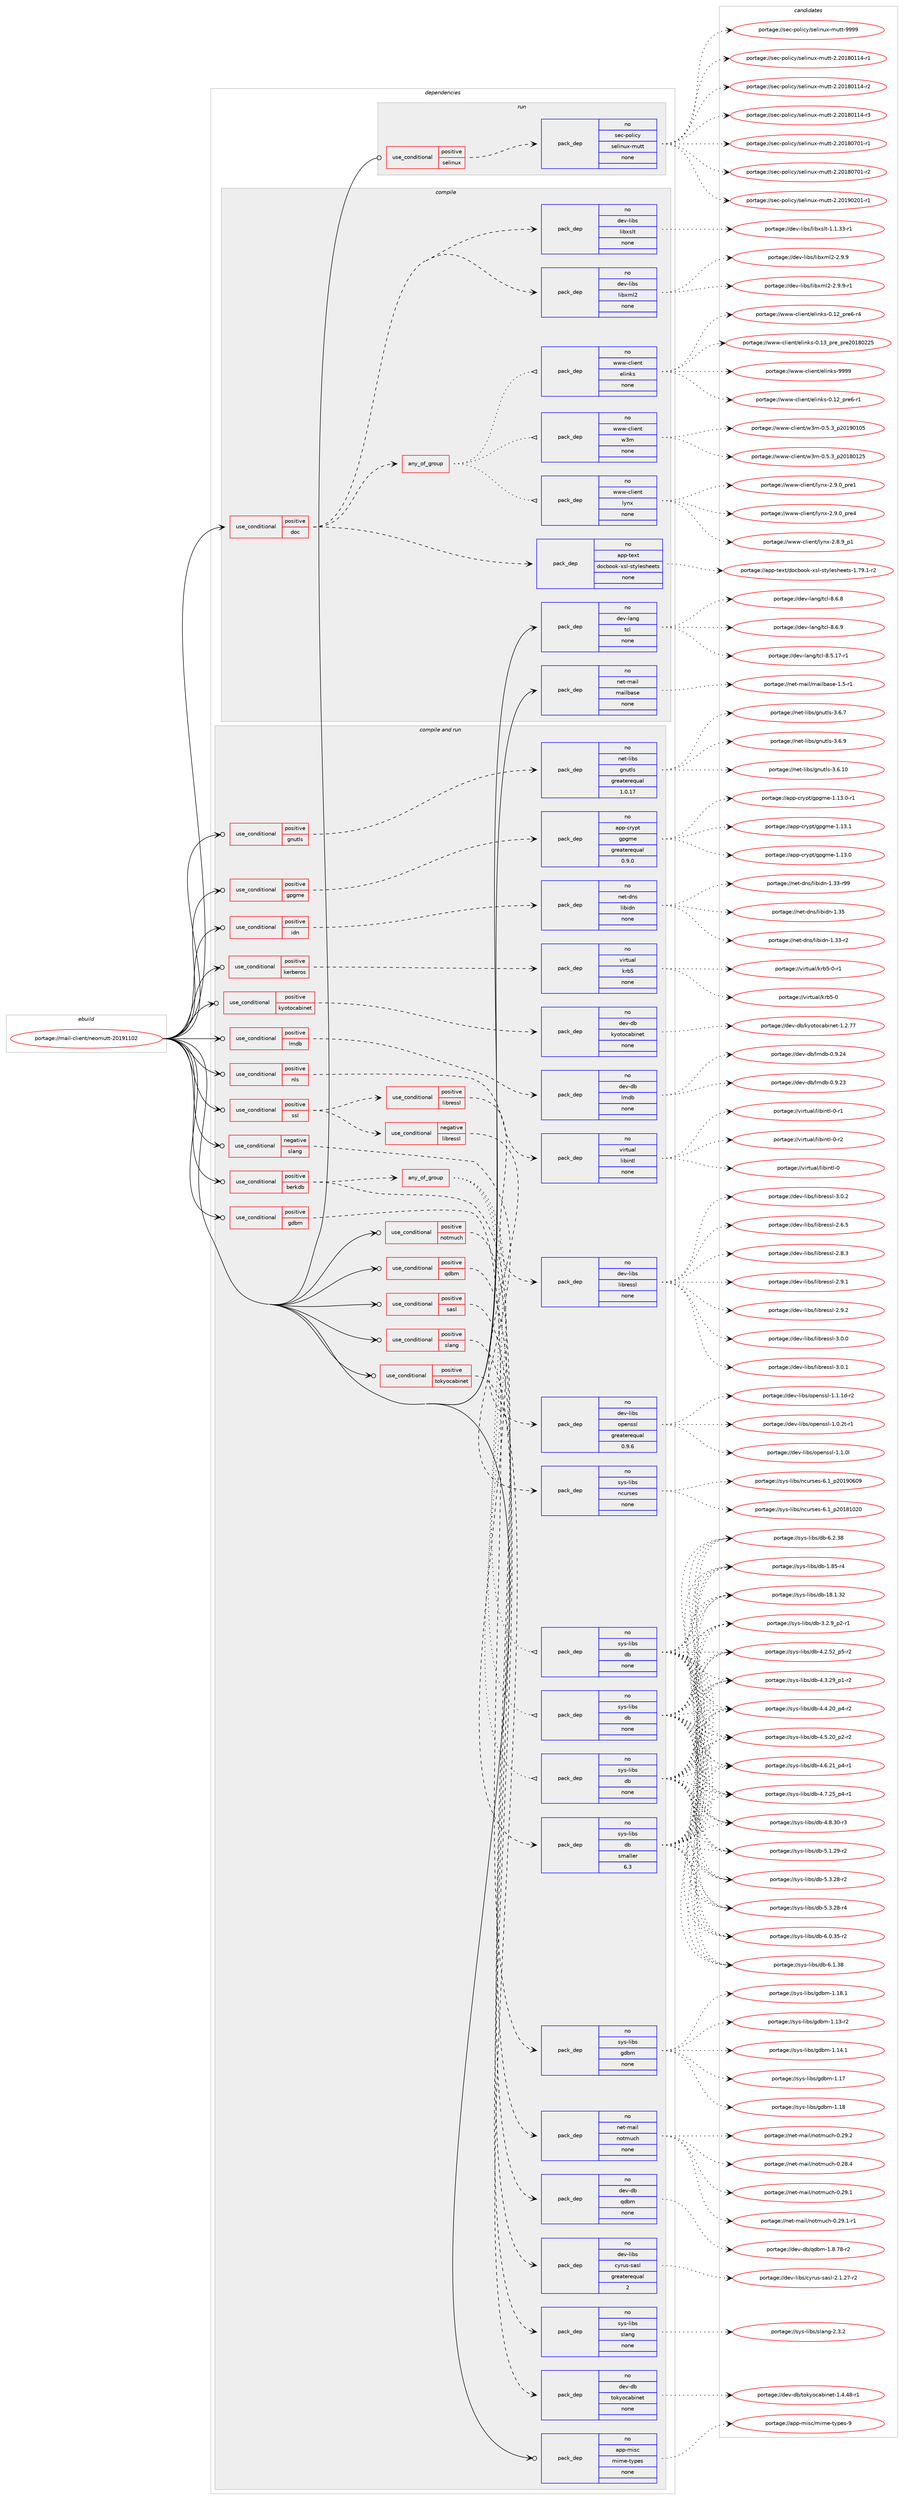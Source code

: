 digraph prolog {

# *************
# Graph options
# *************

newrank=true;
concentrate=true;
compound=true;
graph [rankdir=LR,fontname=Helvetica,fontsize=10,ranksep=1.5];#, ranksep=2.5, nodesep=0.2];
edge  [arrowhead=vee];
node  [fontname=Helvetica,fontsize=10];

# **********
# The ebuild
# **********

subgraph cluster_leftcol {
color=gray;
rank=same;
label=<<i>ebuild</i>>;
id [label="portage://mail-client/neomutt-20191102", color=red, width=4, href="../mail-client/neomutt-20191102.svg"];
}

# ****************
# The dependencies
# ****************

subgraph cluster_midcol {
color=gray;
label=<<i>dependencies</i>>;
subgraph cluster_compile {
fillcolor="#eeeeee";
style=filled;
label=<<i>compile</i>>;
subgraph cond76630 {
dependency304869 [label=<<TABLE BORDER="0" CELLBORDER="1" CELLSPACING="0" CELLPADDING="4"><TR><TD ROWSPAN="3" CELLPADDING="10">use_conditional</TD></TR><TR><TD>positive</TD></TR><TR><TD>doc</TD></TR></TABLE>>, shape=none, color=red];
subgraph pack223374 {
dependency304870 [label=<<TABLE BORDER="0" CELLBORDER="1" CELLSPACING="0" CELLPADDING="4" WIDTH="220"><TR><TD ROWSPAN="6" CELLPADDING="30">pack_dep</TD></TR><TR><TD WIDTH="110">no</TD></TR><TR><TD>dev-libs</TD></TR><TR><TD>libxml2</TD></TR><TR><TD>none</TD></TR><TR><TD></TD></TR></TABLE>>, shape=none, color=blue];
}
dependency304869:e -> dependency304870:w [weight=20,style="dashed",arrowhead="vee"];
subgraph pack223375 {
dependency304871 [label=<<TABLE BORDER="0" CELLBORDER="1" CELLSPACING="0" CELLPADDING="4" WIDTH="220"><TR><TD ROWSPAN="6" CELLPADDING="30">pack_dep</TD></TR><TR><TD WIDTH="110">no</TD></TR><TR><TD>dev-libs</TD></TR><TR><TD>libxslt</TD></TR><TR><TD>none</TD></TR><TR><TD></TD></TR></TABLE>>, shape=none, color=blue];
}
dependency304869:e -> dependency304871:w [weight=20,style="dashed",arrowhead="vee"];
subgraph pack223376 {
dependency304872 [label=<<TABLE BORDER="0" CELLBORDER="1" CELLSPACING="0" CELLPADDING="4" WIDTH="220"><TR><TD ROWSPAN="6" CELLPADDING="30">pack_dep</TD></TR><TR><TD WIDTH="110">no</TD></TR><TR><TD>app-text</TD></TR><TR><TD>docbook-xsl-stylesheets</TD></TR><TR><TD>none</TD></TR><TR><TD></TD></TR></TABLE>>, shape=none, color=blue];
}
dependency304869:e -> dependency304872:w [weight=20,style="dashed",arrowhead="vee"];
subgraph any4764 {
dependency304873 [label=<<TABLE BORDER="0" CELLBORDER="1" CELLSPACING="0" CELLPADDING="4"><TR><TD CELLPADDING="10">any_of_group</TD></TR></TABLE>>, shape=none, color=red];subgraph pack223377 {
dependency304874 [label=<<TABLE BORDER="0" CELLBORDER="1" CELLSPACING="0" CELLPADDING="4" WIDTH="220"><TR><TD ROWSPAN="6" CELLPADDING="30">pack_dep</TD></TR><TR><TD WIDTH="110">no</TD></TR><TR><TD>www-client</TD></TR><TR><TD>lynx</TD></TR><TR><TD>none</TD></TR><TR><TD></TD></TR></TABLE>>, shape=none, color=blue];
}
dependency304873:e -> dependency304874:w [weight=20,style="dotted",arrowhead="oinv"];
subgraph pack223378 {
dependency304875 [label=<<TABLE BORDER="0" CELLBORDER="1" CELLSPACING="0" CELLPADDING="4" WIDTH="220"><TR><TD ROWSPAN="6" CELLPADDING="30">pack_dep</TD></TR><TR><TD WIDTH="110">no</TD></TR><TR><TD>www-client</TD></TR><TR><TD>w3m</TD></TR><TR><TD>none</TD></TR><TR><TD></TD></TR></TABLE>>, shape=none, color=blue];
}
dependency304873:e -> dependency304875:w [weight=20,style="dotted",arrowhead="oinv"];
subgraph pack223379 {
dependency304876 [label=<<TABLE BORDER="0" CELLBORDER="1" CELLSPACING="0" CELLPADDING="4" WIDTH="220"><TR><TD ROWSPAN="6" CELLPADDING="30">pack_dep</TD></TR><TR><TD WIDTH="110">no</TD></TR><TR><TD>www-client</TD></TR><TR><TD>elinks</TD></TR><TR><TD>none</TD></TR><TR><TD></TD></TR></TABLE>>, shape=none, color=blue];
}
dependency304873:e -> dependency304876:w [weight=20,style="dotted",arrowhead="oinv"];
}
dependency304869:e -> dependency304873:w [weight=20,style="dashed",arrowhead="vee"];
}
id:e -> dependency304869:w [weight=20,style="solid",arrowhead="vee"];
subgraph pack223380 {
dependency304877 [label=<<TABLE BORDER="0" CELLBORDER="1" CELLSPACING="0" CELLPADDING="4" WIDTH="220"><TR><TD ROWSPAN="6" CELLPADDING="30">pack_dep</TD></TR><TR><TD WIDTH="110">no</TD></TR><TR><TD>dev-lang</TD></TR><TR><TD>tcl</TD></TR><TR><TD>none</TD></TR><TR><TD></TD></TR></TABLE>>, shape=none, color=blue];
}
id:e -> dependency304877:w [weight=20,style="solid",arrowhead="vee"];
subgraph pack223381 {
dependency304878 [label=<<TABLE BORDER="0" CELLBORDER="1" CELLSPACING="0" CELLPADDING="4" WIDTH="220"><TR><TD ROWSPAN="6" CELLPADDING="30">pack_dep</TD></TR><TR><TD WIDTH="110">no</TD></TR><TR><TD>net-mail</TD></TR><TR><TD>mailbase</TD></TR><TR><TD>none</TD></TR><TR><TD></TD></TR></TABLE>>, shape=none, color=blue];
}
id:e -> dependency304878:w [weight=20,style="solid",arrowhead="vee"];
}
subgraph cluster_compileandrun {
fillcolor="#eeeeee";
style=filled;
label=<<i>compile and run</i>>;
subgraph cond76631 {
dependency304879 [label=<<TABLE BORDER="0" CELLBORDER="1" CELLSPACING="0" CELLPADDING="4"><TR><TD ROWSPAN="3" CELLPADDING="10">use_conditional</TD></TR><TR><TD>negative</TD></TR><TR><TD>slang</TD></TR></TABLE>>, shape=none, color=red];
subgraph pack223382 {
dependency304880 [label=<<TABLE BORDER="0" CELLBORDER="1" CELLSPACING="0" CELLPADDING="4" WIDTH="220"><TR><TD ROWSPAN="6" CELLPADDING="30">pack_dep</TD></TR><TR><TD WIDTH="110">no</TD></TR><TR><TD>sys-libs</TD></TR><TR><TD>ncurses</TD></TR><TR><TD>none</TD></TR><TR><TD></TD></TR></TABLE>>, shape=none, color=blue];
}
dependency304879:e -> dependency304880:w [weight=20,style="dashed",arrowhead="vee"];
}
id:e -> dependency304879:w [weight=20,style="solid",arrowhead="odotvee"];
subgraph cond76632 {
dependency304881 [label=<<TABLE BORDER="0" CELLBORDER="1" CELLSPACING="0" CELLPADDING="4"><TR><TD ROWSPAN="3" CELLPADDING="10">use_conditional</TD></TR><TR><TD>positive</TD></TR><TR><TD>berkdb</TD></TR></TABLE>>, shape=none, color=red];
subgraph any4765 {
dependency304882 [label=<<TABLE BORDER="0" CELLBORDER="1" CELLSPACING="0" CELLPADDING="4"><TR><TD CELLPADDING="10">any_of_group</TD></TR></TABLE>>, shape=none, color=red];subgraph pack223383 {
dependency304883 [label=<<TABLE BORDER="0" CELLBORDER="1" CELLSPACING="0" CELLPADDING="4" WIDTH="220"><TR><TD ROWSPAN="6" CELLPADDING="30">pack_dep</TD></TR><TR><TD WIDTH="110">no</TD></TR><TR><TD>sys-libs</TD></TR><TR><TD>db</TD></TR><TR><TD>none</TD></TR><TR><TD></TD></TR></TABLE>>, shape=none, color=blue];
}
dependency304882:e -> dependency304883:w [weight=20,style="dotted",arrowhead="oinv"];
subgraph pack223384 {
dependency304884 [label=<<TABLE BORDER="0" CELLBORDER="1" CELLSPACING="0" CELLPADDING="4" WIDTH="220"><TR><TD ROWSPAN="6" CELLPADDING="30">pack_dep</TD></TR><TR><TD WIDTH="110">no</TD></TR><TR><TD>sys-libs</TD></TR><TR><TD>db</TD></TR><TR><TD>none</TD></TR><TR><TD></TD></TR></TABLE>>, shape=none, color=blue];
}
dependency304882:e -> dependency304884:w [weight=20,style="dotted",arrowhead="oinv"];
subgraph pack223385 {
dependency304885 [label=<<TABLE BORDER="0" CELLBORDER="1" CELLSPACING="0" CELLPADDING="4" WIDTH="220"><TR><TD ROWSPAN="6" CELLPADDING="30">pack_dep</TD></TR><TR><TD WIDTH="110">no</TD></TR><TR><TD>sys-libs</TD></TR><TR><TD>db</TD></TR><TR><TD>none</TD></TR><TR><TD></TD></TR></TABLE>>, shape=none, color=blue];
}
dependency304882:e -> dependency304885:w [weight=20,style="dotted",arrowhead="oinv"];
}
dependency304881:e -> dependency304882:w [weight=20,style="dashed",arrowhead="vee"];
subgraph pack223386 {
dependency304886 [label=<<TABLE BORDER="0" CELLBORDER="1" CELLSPACING="0" CELLPADDING="4" WIDTH="220"><TR><TD ROWSPAN="6" CELLPADDING="30">pack_dep</TD></TR><TR><TD WIDTH="110">no</TD></TR><TR><TD>sys-libs</TD></TR><TR><TD>db</TD></TR><TR><TD>smaller</TD></TR><TR><TD>6.3</TD></TR></TABLE>>, shape=none, color=blue];
}
dependency304881:e -> dependency304886:w [weight=20,style="dashed",arrowhead="vee"];
}
id:e -> dependency304881:w [weight=20,style="solid",arrowhead="odotvee"];
subgraph cond76633 {
dependency304887 [label=<<TABLE BORDER="0" CELLBORDER="1" CELLSPACING="0" CELLPADDING="4"><TR><TD ROWSPAN="3" CELLPADDING="10">use_conditional</TD></TR><TR><TD>positive</TD></TR><TR><TD>gdbm</TD></TR></TABLE>>, shape=none, color=red];
subgraph pack223387 {
dependency304888 [label=<<TABLE BORDER="0" CELLBORDER="1" CELLSPACING="0" CELLPADDING="4" WIDTH="220"><TR><TD ROWSPAN="6" CELLPADDING="30">pack_dep</TD></TR><TR><TD WIDTH="110">no</TD></TR><TR><TD>sys-libs</TD></TR><TR><TD>gdbm</TD></TR><TR><TD>none</TD></TR><TR><TD></TD></TR></TABLE>>, shape=none, color=blue];
}
dependency304887:e -> dependency304888:w [weight=20,style="dashed",arrowhead="vee"];
}
id:e -> dependency304887:w [weight=20,style="solid",arrowhead="odotvee"];
subgraph cond76634 {
dependency304889 [label=<<TABLE BORDER="0" CELLBORDER="1" CELLSPACING="0" CELLPADDING="4"><TR><TD ROWSPAN="3" CELLPADDING="10">use_conditional</TD></TR><TR><TD>positive</TD></TR><TR><TD>gnutls</TD></TR></TABLE>>, shape=none, color=red];
subgraph pack223388 {
dependency304890 [label=<<TABLE BORDER="0" CELLBORDER="1" CELLSPACING="0" CELLPADDING="4" WIDTH="220"><TR><TD ROWSPAN="6" CELLPADDING="30">pack_dep</TD></TR><TR><TD WIDTH="110">no</TD></TR><TR><TD>net-libs</TD></TR><TR><TD>gnutls</TD></TR><TR><TD>greaterequal</TD></TR><TR><TD>1.0.17</TD></TR></TABLE>>, shape=none, color=blue];
}
dependency304889:e -> dependency304890:w [weight=20,style="dashed",arrowhead="vee"];
}
id:e -> dependency304889:w [weight=20,style="solid",arrowhead="odotvee"];
subgraph cond76635 {
dependency304891 [label=<<TABLE BORDER="0" CELLBORDER="1" CELLSPACING="0" CELLPADDING="4"><TR><TD ROWSPAN="3" CELLPADDING="10">use_conditional</TD></TR><TR><TD>positive</TD></TR><TR><TD>gpgme</TD></TR></TABLE>>, shape=none, color=red];
subgraph pack223389 {
dependency304892 [label=<<TABLE BORDER="0" CELLBORDER="1" CELLSPACING="0" CELLPADDING="4" WIDTH="220"><TR><TD ROWSPAN="6" CELLPADDING="30">pack_dep</TD></TR><TR><TD WIDTH="110">no</TD></TR><TR><TD>app-crypt</TD></TR><TR><TD>gpgme</TD></TR><TR><TD>greaterequal</TD></TR><TR><TD>0.9.0</TD></TR></TABLE>>, shape=none, color=blue];
}
dependency304891:e -> dependency304892:w [weight=20,style="dashed",arrowhead="vee"];
}
id:e -> dependency304891:w [weight=20,style="solid",arrowhead="odotvee"];
subgraph cond76636 {
dependency304893 [label=<<TABLE BORDER="0" CELLBORDER="1" CELLSPACING="0" CELLPADDING="4"><TR><TD ROWSPAN="3" CELLPADDING="10">use_conditional</TD></TR><TR><TD>positive</TD></TR><TR><TD>idn</TD></TR></TABLE>>, shape=none, color=red];
subgraph pack223390 {
dependency304894 [label=<<TABLE BORDER="0" CELLBORDER="1" CELLSPACING="0" CELLPADDING="4" WIDTH="220"><TR><TD ROWSPAN="6" CELLPADDING="30">pack_dep</TD></TR><TR><TD WIDTH="110">no</TD></TR><TR><TD>net-dns</TD></TR><TR><TD>libidn</TD></TR><TR><TD>none</TD></TR><TR><TD></TD></TR></TABLE>>, shape=none, color=blue];
}
dependency304893:e -> dependency304894:w [weight=20,style="dashed",arrowhead="vee"];
}
id:e -> dependency304893:w [weight=20,style="solid",arrowhead="odotvee"];
subgraph cond76637 {
dependency304895 [label=<<TABLE BORDER="0" CELLBORDER="1" CELLSPACING="0" CELLPADDING="4"><TR><TD ROWSPAN="3" CELLPADDING="10">use_conditional</TD></TR><TR><TD>positive</TD></TR><TR><TD>kerberos</TD></TR></TABLE>>, shape=none, color=red];
subgraph pack223391 {
dependency304896 [label=<<TABLE BORDER="0" CELLBORDER="1" CELLSPACING="0" CELLPADDING="4" WIDTH="220"><TR><TD ROWSPAN="6" CELLPADDING="30">pack_dep</TD></TR><TR><TD WIDTH="110">no</TD></TR><TR><TD>virtual</TD></TR><TR><TD>krb5</TD></TR><TR><TD>none</TD></TR><TR><TD></TD></TR></TABLE>>, shape=none, color=blue];
}
dependency304895:e -> dependency304896:w [weight=20,style="dashed",arrowhead="vee"];
}
id:e -> dependency304895:w [weight=20,style="solid",arrowhead="odotvee"];
subgraph cond76638 {
dependency304897 [label=<<TABLE BORDER="0" CELLBORDER="1" CELLSPACING="0" CELLPADDING="4"><TR><TD ROWSPAN="3" CELLPADDING="10">use_conditional</TD></TR><TR><TD>positive</TD></TR><TR><TD>kyotocabinet</TD></TR></TABLE>>, shape=none, color=red];
subgraph pack223392 {
dependency304898 [label=<<TABLE BORDER="0" CELLBORDER="1" CELLSPACING="0" CELLPADDING="4" WIDTH="220"><TR><TD ROWSPAN="6" CELLPADDING="30">pack_dep</TD></TR><TR><TD WIDTH="110">no</TD></TR><TR><TD>dev-db</TD></TR><TR><TD>kyotocabinet</TD></TR><TR><TD>none</TD></TR><TR><TD></TD></TR></TABLE>>, shape=none, color=blue];
}
dependency304897:e -> dependency304898:w [weight=20,style="dashed",arrowhead="vee"];
}
id:e -> dependency304897:w [weight=20,style="solid",arrowhead="odotvee"];
subgraph cond76639 {
dependency304899 [label=<<TABLE BORDER="0" CELLBORDER="1" CELLSPACING="0" CELLPADDING="4"><TR><TD ROWSPAN="3" CELLPADDING="10">use_conditional</TD></TR><TR><TD>positive</TD></TR><TR><TD>lmdb</TD></TR></TABLE>>, shape=none, color=red];
subgraph pack223393 {
dependency304900 [label=<<TABLE BORDER="0" CELLBORDER="1" CELLSPACING="0" CELLPADDING="4" WIDTH="220"><TR><TD ROWSPAN="6" CELLPADDING="30">pack_dep</TD></TR><TR><TD WIDTH="110">no</TD></TR><TR><TD>dev-db</TD></TR><TR><TD>lmdb</TD></TR><TR><TD>none</TD></TR><TR><TD></TD></TR></TABLE>>, shape=none, color=blue];
}
dependency304899:e -> dependency304900:w [weight=20,style="dashed",arrowhead="vee"];
}
id:e -> dependency304899:w [weight=20,style="solid",arrowhead="odotvee"];
subgraph cond76640 {
dependency304901 [label=<<TABLE BORDER="0" CELLBORDER="1" CELLSPACING="0" CELLPADDING="4"><TR><TD ROWSPAN="3" CELLPADDING="10">use_conditional</TD></TR><TR><TD>positive</TD></TR><TR><TD>nls</TD></TR></TABLE>>, shape=none, color=red];
subgraph pack223394 {
dependency304902 [label=<<TABLE BORDER="0" CELLBORDER="1" CELLSPACING="0" CELLPADDING="4" WIDTH="220"><TR><TD ROWSPAN="6" CELLPADDING="30">pack_dep</TD></TR><TR><TD WIDTH="110">no</TD></TR><TR><TD>virtual</TD></TR><TR><TD>libintl</TD></TR><TR><TD>none</TD></TR><TR><TD></TD></TR></TABLE>>, shape=none, color=blue];
}
dependency304901:e -> dependency304902:w [weight=20,style="dashed",arrowhead="vee"];
}
id:e -> dependency304901:w [weight=20,style="solid",arrowhead="odotvee"];
subgraph cond76641 {
dependency304903 [label=<<TABLE BORDER="0" CELLBORDER="1" CELLSPACING="0" CELLPADDING="4"><TR><TD ROWSPAN="3" CELLPADDING="10">use_conditional</TD></TR><TR><TD>positive</TD></TR><TR><TD>notmuch</TD></TR></TABLE>>, shape=none, color=red];
subgraph pack223395 {
dependency304904 [label=<<TABLE BORDER="0" CELLBORDER="1" CELLSPACING="0" CELLPADDING="4" WIDTH="220"><TR><TD ROWSPAN="6" CELLPADDING="30">pack_dep</TD></TR><TR><TD WIDTH="110">no</TD></TR><TR><TD>net-mail</TD></TR><TR><TD>notmuch</TD></TR><TR><TD>none</TD></TR><TR><TD></TD></TR></TABLE>>, shape=none, color=blue];
}
dependency304903:e -> dependency304904:w [weight=20,style="dashed",arrowhead="vee"];
}
id:e -> dependency304903:w [weight=20,style="solid",arrowhead="odotvee"];
subgraph cond76642 {
dependency304905 [label=<<TABLE BORDER="0" CELLBORDER="1" CELLSPACING="0" CELLPADDING="4"><TR><TD ROWSPAN="3" CELLPADDING="10">use_conditional</TD></TR><TR><TD>positive</TD></TR><TR><TD>qdbm</TD></TR></TABLE>>, shape=none, color=red];
subgraph pack223396 {
dependency304906 [label=<<TABLE BORDER="0" CELLBORDER="1" CELLSPACING="0" CELLPADDING="4" WIDTH="220"><TR><TD ROWSPAN="6" CELLPADDING="30">pack_dep</TD></TR><TR><TD WIDTH="110">no</TD></TR><TR><TD>dev-db</TD></TR><TR><TD>qdbm</TD></TR><TR><TD>none</TD></TR><TR><TD></TD></TR></TABLE>>, shape=none, color=blue];
}
dependency304905:e -> dependency304906:w [weight=20,style="dashed",arrowhead="vee"];
}
id:e -> dependency304905:w [weight=20,style="solid",arrowhead="odotvee"];
subgraph cond76643 {
dependency304907 [label=<<TABLE BORDER="0" CELLBORDER="1" CELLSPACING="0" CELLPADDING="4"><TR><TD ROWSPAN="3" CELLPADDING="10">use_conditional</TD></TR><TR><TD>positive</TD></TR><TR><TD>sasl</TD></TR></TABLE>>, shape=none, color=red];
subgraph pack223397 {
dependency304908 [label=<<TABLE BORDER="0" CELLBORDER="1" CELLSPACING="0" CELLPADDING="4" WIDTH="220"><TR><TD ROWSPAN="6" CELLPADDING="30">pack_dep</TD></TR><TR><TD WIDTH="110">no</TD></TR><TR><TD>dev-libs</TD></TR><TR><TD>cyrus-sasl</TD></TR><TR><TD>greaterequal</TD></TR><TR><TD>2</TD></TR></TABLE>>, shape=none, color=blue];
}
dependency304907:e -> dependency304908:w [weight=20,style="dashed",arrowhead="vee"];
}
id:e -> dependency304907:w [weight=20,style="solid",arrowhead="odotvee"];
subgraph cond76644 {
dependency304909 [label=<<TABLE BORDER="0" CELLBORDER="1" CELLSPACING="0" CELLPADDING="4"><TR><TD ROWSPAN="3" CELLPADDING="10">use_conditional</TD></TR><TR><TD>positive</TD></TR><TR><TD>slang</TD></TR></TABLE>>, shape=none, color=red];
subgraph pack223398 {
dependency304910 [label=<<TABLE BORDER="0" CELLBORDER="1" CELLSPACING="0" CELLPADDING="4" WIDTH="220"><TR><TD ROWSPAN="6" CELLPADDING="30">pack_dep</TD></TR><TR><TD WIDTH="110">no</TD></TR><TR><TD>sys-libs</TD></TR><TR><TD>slang</TD></TR><TR><TD>none</TD></TR><TR><TD></TD></TR></TABLE>>, shape=none, color=blue];
}
dependency304909:e -> dependency304910:w [weight=20,style="dashed",arrowhead="vee"];
}
id:e -> dependency304909:w [weight=20,style="solid",arrowhead="odotvee"];
subgraph cond76645 {
dependency304911 [label=<<TABLE BORDER="0" CELLBORDER="1" CELLSPACING="0" CELLPADDING="4"><TR><TD ROWSPAN="3" CELLPADDING="10">use_conditional</TD></TR><TR><TD>positive</TD></TR><TR><TD>ssl</TD></TR></TABLE>>, shape=none, color=red];
subgraph cond76646 {
dependency304912 [label=<<TABLE BORDER="0" CELLBORDER="1" CELLSPACING="0" CELLPADDING="4"><TR><TD ROWSPAN="3" CELLPADDING="10">use_conditional</TD></TR><TR><TD>negative</TD></TR><TR><TD>libressl</TD></TR></TABLE>>, shape=none, color=red];
subgraph pack223399 {
dependency304913 [label=<<TABLE BORDER="0" CELLBORDER="1" CELLSPACING="0" CELLPADDING="4" WIDTH="220"><TR><TD ROWSPAN="6" CELLPADDING="30">pack_dep</TD></TR><TR><TD WIDTH="110">no</TD></TR><TR><TD>dev-libs</TD></TR><TR><TD>openssl</TD></TR><TR><TD>greaterequal</TD></TR><TR><TD>0.9.6</TD></TR></TABLE>>, shape=none, color=blue];
}
dependency304912:e -> dependency304913:w [weight=20,style="dashed",arrowhead="vee"];
}
dependency304911:e -> dependency304912:w [weight=20,style="dashed",arrowhead="vee"];
subgraph cond76647 {
dependency304914 [label=<<TABLE BORDER="0" CELLBORDER="1" CELLSPACING="0" CELLPADDING="4"><TR><TD ROWSPAN="3" CELLPADDING="10">use_conditional</TD></TR><TR><TD>positive</TD></TR><TR><TD>libressl</TD></TR></TABLE>>, shape=none, color=red];
subgraph pack223400 {
dependency304915 [label=<<TABLE BORDER="0" CELLBORDER="1" CELLSPACING="0" CELLPADDING="4" WIDTH="220"><TR><TD ROWSPAN="6" CELLPADDING="30">pack_dep</TD></TR><TR><TD WIDTH="110">no</TD></TR><TR><TD>dev-libs</TD></TR><TR><TD>libressl</TD></TR><TR><TD>none</TD></TR><TR><TD></TD></TR></TABLE>>, shape=none, color=blue];
}
dependency304914:e -> dependency304915:w [weight=20,style="dashed",arrowhead="vee"];
}
dependency304911:e -> dependency304914:w [weight=20,style="dashed",arrowhead="vee"];
}
id:e -> dependency304911:w [weight=20,style="solid",arrowhead="odotvee"];
subgraph cond76648 {
dependency304916 [label=<<TABLE BORDER="0" CELLBORDER="1" CELLSPACING="0" CELLPADDING="4"><TR><TD ROWSPAN="3" CELLPADDING="10">use_conditional</TD></TR><TR><TD>positive</TD></TR><TR><TD>tokyocabinet</TD></TR></TABLE>>, shape=none, color=red];
subgraph pack223401 {
dependency304917 [label=<<TABLE BORDER="0" CELLBORDER="1" CELLSPACING="0" CELLPADDING="4" WIDTH="220"><TR><TD ROWSPAN="6" CELLPADDING="30">pack_dep</TD></TR><TR><TD WIDTH="110">no</TD></TR><TR><TD>dev-db</TD></TR><TR><TD>tokyocabinet</TD></TR><TR><TD>none</TD></TR><TR><TD></TD></TR></TABLE>>, shape=none, color=blue];
}
dependency304916:e -> dependency304917:w [weight=20,style="dashed",arrowhead="vee"];
}
id:e -> dependency304916:w [weight=20,style="solid",arrowhead="odotvee"];
subgraph pack223402 {
dependency304918 [label=<<TABLE BORDER="0" CELLBORDER="1" CELLSPACING="0" CELLPADDING="4" WIDTH="220"><TR><TD ROWSPAN="6" CELLPADDING="30">pack_dep</TD></TR><TR><TD WIDTH="110">no</TD></TR><TR><TD>app-misc</TD></TR><TR><TD>mime-types</TD></TR><TR><TD>none</TD></TR><TR><TD></TD></TR></TABLE>>, shape=none, color=blue];
}
id:e -> dependency304918:w [weight=20,style="solid",arrowhead="odotvee"];
}
subgraph cluster_run {
fillcolor="#eeeeee";
style=filled;
label=<<i>run</i>>;
subgraph cond76649 {
dependency304919 [label=<<TABLE BORDER="0" CELLBORDER="1" CELLSPACING="0" CELLPADDING="4"><TR><TD ROWSPAN="3" CELLPADDING="10">use_conditional</TD></TR><TR><TD>positive</TD></TR><TR><TD>selinux</TD></TR></TABLE>>, shape=none, color=red];
subgraph pack223403 {
dependency304920 [label=<<TABLE BORDER="0" CELLBORDER="1" CELLSPACING="0" CELLPADDING="4" WIDTH="220"><TR><TD ROWSPAN="6" CELLPADDING="30">pack_dep</TD></TR><TR><TD WIDTH="110">no</TD></TR><TR><TD>sec-policy</TD></TR><TR><TD>selinux-mutt</TD></TR><TR><TD>none</TD></TR><TR><TD></TD></TR></TABLE>>, shape=none, color=blue];
}
dependency304919:e -> dependency304920:w [weight=20,style="dashed",arrowhead="vee"];
}
id:e -> dependency304919:w [weight=20,style="solid",arrowhead="odot"];
}
}

# **************
# The candidates
# **************

subgraph cluster_choices {
rank=same;
color=gray;
label=<<i>candidates</i>>;

subgraph choice223374 {
color=black;
nodesep=1;
choiceportage1001011184510810598115471081059812010910850455046574657 [label="portage://dev-libs/libxml2-2.9.9", color=red, width=4,href="../dev-libs/libxml2-2.9.9.svg"];
choiceportage10010111845108105981154710810598120109108504550465746574511449 [label="portage://dev-libs/libxml2-2.9.9-r1", color=red, width=4,href="../dev-libs/libxml2-2.9.9-r1.svg"];
dependency304870:e -> choiceportage1001011184510810598115471081059812010910850455046574657:w [style=dotted,weight="100"];
dependency304870:e -> choiceportage10010111845108105981154710810598120109108504550465746574511449:w [style=dotted,weight="100"];
}
subgraph choice223375 {
color=black;
nodesep=1;
choiceportage10010111845108105981154710810598120115108116454946494651514511449 [label="portage://dev-libs/libxslt-1.1.33-r1", color=red, width=4,href="../dev-libs/libxslt-1.1.33-r1.svg"];
dependency304871:e -> choiceportage10010111845108105981154710810598120115108116454946494651514511449:w [style=dotted,weight="100"];
}
subgraph choice223376 {
color=black;
nodesep=1;
choiceportage97112112451161011201164710011199981111111074512011510845115116121108101115104101101116115454946555746494511450 [label="portage://app-text/docbook-xsl-stylesheets-1.79.1-r2", color=red, width=4,href="../app-text/docbook-xsl-stylesheets-1.79.1-r2.svg"];
dependency304872:e -> choiceportage97112112451161011201164710011199981111111074512011510845115116121108101115104101101116115454946555746494511450:w [style=dotted,weight="100"];
}
subgraph choice223377 {
color=black;
nodesep=1;
choiceportage1191191194599108105101110116471081211101204550465646579511249 [label="portage://www-client/lynx-2.8.9_p1", color=red, width=4,href="../www-client/lynx-2.8.9_p1.svg"];
choiceportage1191191194599108105101110116471081211101204550465746489511211410149 [label="portage://www-client/lynx-2.9.0_pre1", color=red, width=4,href="../www-client/lynx-2.9.0_pre1.svg"];
choiceportage1191191194599108105101110116471081211101204550465746489511211410152 [label="portage://www-client/lynx-2.9.0_pre4", color=red, width=4,href="../www-client/lynx-2.9.0_pre4.svg"];
dependency304874:e -> choiceportage1191191194599108105101110116471081211101204550465646579511249:w [style=dotted,weight="100"];
dependency304874:e -> choiceportage1191191194599108105101110116471081211101204550465746489511211410149:w [style=dotted,weight="100"];
dependency304874:e -> choiceportage1191191194599108105101110116471081211101204550465746489511211410152:w [style=dotted,weight="100"];
}
subgraph choice223378 {
color=black;
nodesep=1;
choiceportage11911911945991081051011101164711951109454846534651951125048495648495053 [label="portage://www-client/w3m-0.5.3_p20180125", color=red, width=4,href="../www-client/w3m-0.5.3_p20180125.svg"];
choiceportage11911911945991081051011101164711951109454846534651951125048495748494853 [label="portage://www-client/w3m-0.5.3_p20190105", color=red, width=4,href="../www-client/w3m-0.5.3_p20190105.svg"];
dependency304875:e -> choiceportage11911911945991081051011101164711951109454846534651951125048495648495053:w [style=dotted,weight="100"];
dependency304875:e -> choiceportage11911911945991081051011101164711951109454846534651951125048495748494853:w [style=dotted,weight="100"];
}
subgraph choice223379 {
color=black;
nodesep=1;
choiceportage119119119459910810510111011647101108105110107115454846495095112114101544511449 [label="portage://www-client/elinks-0.12_pre6-r1", color=red, width=4,href="../www-client/elinks-0.12_pre6-r1.svg"];
choiceportage119119119459910810510111011647101108105110107115454846495095112114101544511452 [label="portage://www-client/elinks-0.12_pre6-r4", color=red, width=4,href="../www-client/elinks-0.12_pre6-r4.svg"];
choiceportage119119119459910810510111011647101108105110107115454846495195112114101951121141015048495648505053 [label="portage://www-client/elinks-0.13_pre_pre20180225", color=red, width=4,href="../www-client/elinks-0.13_pre_pre20180225.svg"];
choiceportage1191191194599108105101110116471011081051101071154557575757 [label="portage://www-client/elinks-9999", color=red, width=4,href="../www-client/elinks-9999.svg"];
dependency304876:e -> choiceportage119119119459910810510111011647101108105110107115454846495095112114101544511449:w [style=dotted,weight="100"];
dependency304876:e -> choiceportage119119119459910810510111011647101108105110107115454846495095112114101544511452:w [style=dotted,weight="100"];
dependency304876:e -> choiceportage119119119459910810510111011647101108105110107115454846495195112114101951121141015048495648505053:w [style=dotted,weight="100"];
dependency304876:e -> choiceportage1191191194599108105101110116471011081051101071154557575757:w [style=dotted,weight="100"];
}
subgraph choice223380 {
color=black;
nodesep=1;
choiceportage10010111845108971101034711699108455646534649554511449 [label="portage://dev-lang/tcl-8.5.17-r1", color=red, width=4,href="../dev-lang/tcl-8.5.17-r1.svg"];
choiceportage10010111845108971101034711699108455646544656 [label="portage://dev-lang/tcl-8.6.8", color=red, width=4,href="../dev-lang/tcl-8.6.8.svg"];
choiceportage10010111845108971101034711699108455646544657 [label="portage://dev-lang/tcl-8.6.9", color=red, width=4,href="../dev-lang/tcl-8.6.9.svg"];
dependency304877:e -> choiceportage10010111845108971101034711699108455646534649554511449:w [style=dotted,weight="100"];
dependency304877:e -> choiceportage10010111845108971101034711699108455646544656:w [style=dotted,weight="100"];
dependency304877:e -> choiceportage10010111845108971101034711699108455646544657:w [style=dotted,weight="100"];
}
subgraph choice223381 {
color=black;
nodesep=1;
choiceportage110101116451099710510847109971051089897115101454946534511449 [label="portage://net-mail/mailbase-1.5-r1", color=red, width=4,href="../net-mail/mailbase-1.5-r1.svg"];
dependency304878:e -> choiceportage110101116451099710510847109971051089897115101454946534511449:w [style=dotted,weight="100"];
}
subgraph choice223382 {
color=black;
nodesep=1;
choiceportage1151211154510810598115471109911711411510111545544649951125048495649485048 [label="portage://sys-libs/ncurses-6.1_p20181020", color=red, width=4,href="../sys-libs/ncurses-6.1_p20181020.svg"];
choiceportage1151211154510810598115471109911711411510111545544649951125048495748544857 [label="portage://sys-libs/ncurses-6.1_p20190609", color=red, width=4,href="../sys-libs/ncurses-6.1_p20190609.svg"];
dependency304880:e -> choiceportage1151211154510810598115471109911711411510111545544649951125048495649485048:w [style=dotted,weight="100"];
dependency304880:e -> choiceportage1151211154510810598115471109911711411510111545544649951125048495748544857:w [style=dotted,weight="100"];
}
subgraph choice223383 {
color=black;
nodesep=1;
choiceportage1151211154510810598115471009845494656534511452 [label="portage://sys-libs/db-1.85-r4", color=red, width=4,href="../sys-libs/db-1.85-r4.svg"];
choiceportage115121115451081059811547100984549564649465150 [label="portage://sys-libs/db-18.1.32", color=red, width=4,href="../sys-libs/db-18.1.32.svg"];
choiceportage1151211154510810598115471009845514650465795112504511449 [label="portage://sys-libs/db-3.2.9_p2-r1", color=red, width=4,href="../sys-libs/db-3.2.9_p2-r1.svg"];
choiceportage115121115451081059811547100984552465046535095112534511450 [label="portage://sys-libs/db-4.2.52_p5-r2", color=red, width=4,href="../sys-libs/db-4.2.52_p5-r2.svg"];
choiceportage115121115451081059811547100984552465146505795112494511450 [label="portage://sys-libs/db-4.3.29_p1-r2", color=red, width=4,href="../sys-libs/db-4.3.29_p1-r2.svg"];
choiceportage115121115451081059811547100984552465246504895112524511450 [label="portage://sys-libs/db-4.4.20_p4-r2", color=red, width=4,href="../sys-libs/db-4.4.20_p4-r2.svg"];
choiceportage115121115451081059811547100984552465346504895112504511450 [label="portage://sys-libs/db-4.5.20_p2-r2", color=red, width=4,href="../sys-libs/db-4.5.20_p2-r2.svg"];
choiceportage115121115451081059811547100984552465446504995112524511449 [label="portage://sys-libs/db-4.6.21_p4-r1", color=red, width=4,href="../sys-libs/db-4.6.21_p4-r1.svg"];
choiceportage115121115451081059811547100984552465546505395112524511449 [label="portage://sys-libs/db-4.7.25_p4-r1", color=red, width=4,href="../sys-libs/db-4.7.25_p4-r1.svg"];
choiceportage11512111545108105981154710098455246564651484511451 [label="portage://sys-libs/db-4.8.30-r3", color=red, width=4,href="../sys-libs/db-4.8.30-r3.svg"];
choiceportage11512111545108105981154710098455346494650574511450 [label="portage://sys-libs/db-5.1.29-r2", color=red, width=4,href="../sys-libs/db-5.1.29-r2.svg"];
choiceportage11512111545108105981154710098455346514650564511450 [label="portage://sys-libs/db-5.3.28-r2", color=red, width=4,href="../sys-libs/db-5.3.28-r2.svg"];
choiceportage11512111545108105981154710098455346514650564511452 [label="portage://sys-libs/db-5.3.28-r4", color=red, width=4,href="../sys-libs/db-5.3.28-r4.svg"];
choiceportage11512111545108105981154710098455446484651534511450 [label="portage://sys-libs/db-6.0.35-r2", color=red, width=4,href="../sys-libs/db-6.0.35-r2.svg"];
choiceportage1151211154510810598115471009845544649465156 [label="portage://sys-libs/db-6.1.38", color=red, width=4,href="../sys-libs/db-6.1.38.svg"];
choiceportage1151211154510810598115471009845544650465156 [label="portage://sys-libs/db-6.2.38", color=red, width=4,href="../sys-libs/db-6.2.38.svg"];
dependency304883:e -> choiceportage1151211154510810598115471009845494656534511452:w [style=dotted,weight="100"];
dependency304883:e -> choiceportage115121115451081059811547100984549564649465150:w [style=dotted,weight="100"];
dependency304883:e -> choiceportage1151211154510810598115471009845514650465795112504511449:w [style=dotted,weight="100"];
dependency304883:e -> choiceportage115121115451081059811547100984552465046535095112534511450:w [style=dotted,weight="100"];
dependency304883:e -> choiceportage115121115451081059811547100984552465146505795112494511450:w [style=dotted,weight="100"];
dependency304883:e -> choiceportage115121115451081059811547100984552465246504895112524511450:w [style=dotted,weight="100"];
dependency304883:e -> choiceportage115121115451081059811547100984552465346504895112504511450:w [style=dotted,weight="100"];
dependency304883:e -> choiceportage115121115451081059811547100984552465446504995112524511449:w [style=dotted,weight="100"];
dependency304883:e -> choiceportage115121115451081059811547100984552465546505395112524511449:w [style=dotted,weight="100"];
dependency304883:e -> choiceportage11512111545108105981154710098455246564651484511451:w [style=dotted,weight="100"];
dependency304883:e -> choiceportage11512111545108105981154710098455346494650574511450:w [style=dotted,weight="100"];
dependency304883:e -> choiceportage11512111545108105981154710098455346514650564511450:w [style=dotted,weight="100"];
dependency304883:e -> choiceportage11512111545108105981154710098455346514650564511452:w [style=dotted,weight="100"];
dependency304883:e -> choiceportage11512111545108105981154710098455446484651534511450:w [style=dotted,weight="100"];
dependency304883:e -> choiceportage1151211154510810598115471009845544649465156:w [style=dotted,weight="100"];
dependency304883:e -> choiceportage1151211154510810598115471009845544650465156:w [style=dotted,weight="100"];
}
subgraph choice223384 {
color=black;
nodesep=1;
choiceportage1151211154510810598115471009845494656534511452 [label="portage://sys-libs/db-1.85-r4", color=red, width=4,href="../sys-libs/db-1.85-r4.svg"];
choiceportage115121115451081059811547100984549564649465150 [label="portage://sys-libs/db-18.1.32", color=red, width=4,href="../sys-libs/db-18.1.32.svg"];
choiceportage1151211154510810598115471009845514650465795112504511449 [label="portage://sys-libs/db-3.2.9_p2-r1", color=red, width=4,href="../sys-libs/db-3.2.9_p2-r1.svg"];
choiceportage115121115451081059811547100984552465046535095112534511450 [label="portage://sys-libs/db-4.2.52_p5-r2", color=red, width=4,href="../sys-libs/db-4.2.52_p5-r2.svg"];
choiceportage115121115451081059811547100984552465146505795112494511450 [label="portage://sys-libs/db-4.3.29_p1-r2", color=red, width=4,href="../sys-libs/db-4.3.29_p1-r2.svg"];
choiceportage115121115451081059811547100984552465246504895112524511450 [label="portage://sys-libs/db-4.4.20_p4-r2", color=red, width=4,href="../sys-libs/db-4.4.20_p4-r2.svg"];
choiceportage115121115451081059811547100984552465346504895112504511450 [label="portage://sys-libs/db-4.5.20_p2-r2", color=red, width=4,href="../sys-libs/db-4.5.20_p2-r2.svg"];
choiceportage115121115451081059811547100984552465446504995112524511449 [label="portage://sys-libs/db-4.6.21_p4-r1", color=red, width=4,href="../sys-libs/db-4.6.21_p4-r1.svg"];
choiceportage115121115451081059811547100984552465546505395112524511449 [label="portage://sys-libs/db-4.7.25_p4-r1", color=red, width=4,href="../sys-libs/db-4.7.25_p4-r1.svg"];
choiceportage11512111545108105981154710098455246564651484511451 [label="portage://sys-libs/db-4.8.30-r3", color=red, width=4,href="../sys-libs/db-4.8.30-r3.svg"];
choiceportage11512111545108105981154710098455346494650574511450 [label="portage://sys-libs/db-5.1.29-r2", color=red, width=4,href="../sys-libs/db-5.1.29-r2.svg"];
choiceportage11512111545108105981154710098455346514650564511450 [label="portage://sys-libs/db-5.3.28-r2", color=red, width=4,href="../sys-libs/db-5.3.28-r2.svg"];
choiceportage11512111545108105981154710098455346514650564511452 [label="portage://sys-libs/db-5.3.28-r4", color=red, width=4,href="../sys-libs/db-5.3.28-r4.svg"];
choiceportage11512111545108105981154710098455446484651534511450 [label="portage://sys-libs/db-6.0.35-r2", color=red, width=4,href="../sys-libs/db-6.0.35-r2.svg"];
choiceportage1151211154510810598115471009845544649465156 [label="portage://sys-libs/db-6.1.38", color=red, width=4,href="../sys-libs/db-6.1.38.svg"];
choiceportage1151211154510810598115471009845544650465156 [label="portage://sys-libs/db-6.2.38", color=red, width=4,href="../sys-libs/db-6.2.38.svg"];
dependency304884:e -> choiceportage1151211154510810598115471009845494656534511452:w [style=dotted,weight="100"];
dependency304884:e -> choiceportage115121115451081059811547100984549564649465150:w [style=dotted,weight="100"];
dependency304884:e -> choiceportage1151211154510810598115471009845514650465795112504511449:w [style=dotted,weight="100"];
dependency304884:e -> choiceportage115121115451081059811547100984552465046535095112534511450:w [style=dotted,weight="100"];
dependency304884:e -> choiceportage115121115451081059811547100984552465146505795112494511450:w [style=dotted,weight="100"];
dependency304884:e -> choiceportage115121115451081059811547100984552465246504895112524511450:w [style=dotted,weight="100"];
dependency304884:e -> choiceportage115121115451081059811547100984552465346504895112504511450:w [style=dotted,weight="100"];
dependency304884:e -> choiceportage115121115451081059811547100984552465446504995112524511449:w [style=dotted,weight="100"];
dependency304884:e -> choiceportage115121115451081059811547100984552465546505395112524511449:w [style=dotted,weight="100"];
dependency304884:e -> choiceportage11512111545108105981154710098455246564651484511451:w [style=dotted,weight="100"];
dependency304884:e -> choiceportage11512111545108105981154710098455346494650574511450:w [style=dotted,weight="100"];
dependency304884:e -> choiceportage11512111545108105981154710098455346514650564511450:w [style=dotted,weight="100"];
dependency304884:e -> choiceportage11512111545108105981154710098455346514650564511452:w [style=dotted,weight="100"];
dependency304884:e -> choiceportage11512111545108105981154710098455446484651534511450:w [style=dotted,weight="100"];
dependency304884:e -> choiceportage1151211154510810598115471009845544649465156:w [style=dotted,weight="100"];
dependency304884:e -> choiceportage1151211154510810598115471009845544650465156:w [style=dotted,weight="100"];
}
subgraph choice223385 {
color=black;
nodesep=1;
choiceportage1151211154510810598115471009845494656534511452 [label="portage://sys-libs/db-1.85-r4", color=red, width=4,href="../sys-libs/db-1.85-r4.svg"];
choiceportage115121115451081059811547100984549564649465150 [label="portage://sys-libs/db-18.1.32", color=red, width=4,href="../sys-libs/db-18.1.32.svg"];
choiceportage1151211154510810598115471009845514650465795112504511449 [label="portage://sys-libs/db-3.2.9_p2-r1", color=red, width=4,href="../sys-libs/db-3.2.9_p2-r1.svg"];
choiceportage115121115451081059811547100984552465046535095112534511450 [label="portage://sys-libs/db-4.2.52_p5-r2", color=red, width=4,href="../sys-libs/db-4.2.52_p5-r2.svg"];
choiceportage115121115451081059811547100984552465146505795112494511450 [label="portage://sys-libs/db-4.3.29_p1-r2", color=red, width=4,href="../sys-libs/db-4.3.29_p1-r2.svg"];
choiceportage115121115451081059811547100984552465246504895112524511450 [label="portage://sys-libs/db-4.4.20_p4-r2", color=red, width=4,href="../sys-libs/db-4.4.20_p4-r2.svg"];
choiceportage115121115451081059811547100984552465346504895112504511450 [label="portage://sys-libs/db-4.5.20_p2-r2", color=red, width=4,href="../sys-libs/db-4.5.20_p2-r2.svg"];
choiceportage115121115451081059811547100984552465446504995112524511449 [label="portage://sys-libs/db-4.6.21_p4-r1", color=red, width=4,href="../sys-libs/db-4.6.21_p4-r1.svg"];
choiceportage115121115451081059811547100984552465546505395112524511449 [label="portage://sys-libs/db-4.7.25_p4-r1", color=red, width=4,href="../sys-libs/db-4.7.25_p4-r1.svg"];
choiceportage11512111545108105981154710098455246564651484511451 [label="portage://sys-libs/db-4.8.30-r3", color=red, width=4,href="../sys-libs/db-4.8.30-r3.svg"];
choiceportage11512111545108105981154710098455346494650574511450 [label="portage://sys-libs/db-5.1.29-r2", color=red, width=4,href="../sys-libs/db-5.1.29-r2.svg"];
choiceportage11512111545108105981154710098455346514650564511450 [label="portage://sys-libs/db-5.3.28-r2", color=red, width=4,href="../sys-libs/db-5.3.28-r2.svg"];
choiceportage11512111545108105981154710098455346514650564511452 [label="portage://sys-libs/db-5.3.28-r4", color=red, width=4,href="../sys-libs/db-5.3.28-r4.svg"];
choiceportage11512111545108105981154710098455446484651534511450 [label="portage://sys-libs/db-6.0.35-r2", color=red, width=4,href="../sys-libs/db-6.0.35-r2.svg"];
choiceportage1151211154510810598115471009845544649465156 [label="portage://sys-libs/db-6.1.38", color=red, width=4,href="../sys-libs/db-6.1.38.svg"];
choiceportage1151211154510810598115471009845544650465156 [label="portage://sys-libs/db-6.2.38", color=red, width=4,href="../sys-libs/db-6.2.38.svg"];
dependency304885:e -> choiceportage1151211154510810598115471009845494656534511452:w [style=dotted,weight="100"];
dependency304885:e -> choiceportage115121115451081059811547100984549564649465150:w [style=dotted,weight="100"];
dependency304885:e -> choiceportage1151211154510810598115471009845514650465795112504511449:w [style=dotted,weight="100"];
dependency304885:e -> choiceportage115121115451081059811547100984552465046535095112534511450:w [style=dotted,weight="100"];
dependency304885:e -> choiceportage115121115451081059811547100984552465146505795112494511450:w [style=dotted,weight="100"];
dependency304885:e -> choiceportage115121115451081059811547100984552465246504895112524511450:w [style=dotted,weight="100"];
dependency304885:e -> choiceportage115121115451081059811547100984552465346504895112504511450:w [style=dotted,weight="100"];
dependency304885:e -> choiceportage115121115451081059811547100984552465446504995112524511449:w [style=dotted,weight="100"];
dependency304885:e -> choiceportage115121115451081059811547100984552465546505395112524511449:w [style=dotted,weight="100"];
dependency304885:e -> choiceportage11512111545108105981154710098455246564651484511451:w [style=dotted,weight="100"];
dependency304885:e -> choiceportage11512111545108105981154710098455346494650574511450:w [style=dotted,weight="100"];
dependency304885:e -> choiceportage11512111545108105981154710098455346514650564511450:w [style=dotted,weight="100"];
dependency304885:e -> choiceportage11512111545108105981154710098455346514650564511452:w [style=dotted,weight="100"];
dependency304885:e -> choiceportage11512111545108105981154710098455446484651534511450:w [style=dotted,weight="100"];
dependency304885:e -> choiceportage1151211154510810598115471009845544649465156:w [style=dotted,weight="100"];
dependency304885:e -> choiceportage1151211154510810598115471009845544650465156:w [style=dotted,weight="100"];
}
subgraph choice223386 {
color=black;
nodesep=1;
choiceportage1151211154510810598115471009845494656534511452 [label="portage://sys-libs/db-1.85-r4", color=red, width=4,href="../sys-libs/db-1.85-r4.svg"];
choiceportage115121115451081059811547100984549564649465150 [label="portage://sys-libs/db-18.1.32", color=red, width=4,href="../sys-libs/db-18.1.32.svg"];
choiceportage1151211154510810598115471009845514650465795112504511449 [label="portage://sys-libs/db-3.2.9_p2-r1", color=red, width=4,href="../sys-libs/db-3.2.9_p2-r1.svg"];
choiceportage115121115451081059811547100984552465046535095112534511450 [label="portage://sys-libs/db-4.2.52_p5-r2", color=red, width=4,href="../sys-libs/db-4.2.52_p5-r2.svg"];
choiceportage115121115451081059811547100984552465146505795112494511450 [label="portage://sys-libs/db-4.3.29_p1-r2", color=red, width=4,href="../sys-libs/db-4.3.29_p1-r2.svg"];
choiceportage115121115451081059811547100984552465246504895112524511450 [label="portage://sys-libs/db-4.4.20_p4-r2", color=red, width=4,href="../sys-libs/db-4.4.20_p4-r2.svg"];
choiceportage115121115451081059811547100984552465346504895112504511450 [label="portage://sys-libs/db-4.5.20_p2-r2", color=red, width=4,href="../sys-libs/db-4.5.20_p2-r2.svg"];
choiceportage115121115451081059811547100984552465446504995112524511449 [label="portage://sys-libs/db-4.6.21_p4-r1", color=red, width=4,href="../sys-libs/db-4.6.21_p4-r1.svg"];
choiceportage115121115451081059811547100984552465546505395112524511449 [label="portage://sys-libs/db-4.7.25_p4-r1", color=red, width=4,href="../sys-libs/db-4.7.25_p4-r1.svg"];
choiceportage11512111545108105981154710098455246564651484511451 [label="portage://sys-libs/db-4.8.30-r3", color=red, width=4,href="../sys-libs/db-4.8.30-r3.svg"];
choiceportage11512111545108105981154710098455346494650574511450 [label="portage://sys-libs/db-5.1.29-r2", color=red, width=4,href="../sys-libs/db-5.1.29-r2.svg"];
choiceportage11512111545108105981154710098455346514650564511450 [label="portage://sys-libs/db-5.3.28-r2", color=red, width=4,href="../sys-libs/db-5.3.28-r2.svg"];
choiceportage11512111545108105981154710098455346514650564511452 [label="portage://sys-libs/db-5.3.28-r4", color=red, width=4,href="../sys-libs/db-5.3.28-r4.svg"];
choiceportage11512111545108105981154710098455446484651534511450 [label="portage://sys-libs/db-6.0.35-r2", color=red, width=4,href="../sys-libs/db-6.0.35-r2.svg"];
choiceportage1151211154510810598115471009845544649465156 [label="portage://sys-libs/db-6.1.38", color=red, width=4,href="../sys-libs/db-6.1.38.svg"];
choiceportage1151211154510810598115471009845544650465156 [label="portage://sys-libs/db-6.2.38", color=red, width=4,href="../sys-libs/db-6.2.38.svg"];
dependency304886:e -> choiceportage1151211154510810598115471009845494656534511452:w [style=dotted,weight="100"];
dependency304886:e -> choiceportage115121115451081059811547100984549564649465150:w [style=dotted,weight="100"];
dependency304886:e -> choiceportage1151211154510810598115471009845514650465795112504511449:w [style=dotted,weight="100"];
dependency304886:e -> choiceportage115121115451081059811547100984552465046535095112534511450:w [style=dotted,weight="100"];
dependency304886:e -> choiceportage115121115451081059811547100984552465146505795112494511450:w [style=dotted,weight="100"];
dependency304886:e -> choiceportage115121115451081059811547100984552465246504895112524511450:w [style=dotted,weight="100"];
dependency304886:e -> choiceportage115121115451081059811547100984552465346504895112504511450:w [style=dotted,weight="100"];
dependency304886:e -> choiceportage115121115451081059811547100984552465446504995112524511449:w [style=dotted,weight="100"];
dependency304886:e -> choiceportage115121115451081059811547100984552465546505395112524511449:w [style=dotted,weight="100"];
dependency304886:e -> choiceportage11512111545108105981154710098455246564651484511451:w [style=dotted,weight="100"];
dependency304886:e -> choiceportage11512111545108105981154710098455346494650574511450:w [style=dotted,weight="100"];
dependency304886:e -> choiceportage11512111545108105981154710098455346514650564511450:w [style=dotted,weight="100"];
dependency304886:e -> choiceportage11512111545108105981154710098455346514650564511452:w [style=dotted,weight="100"];
dependency304886:e -> choiceportage11512111545108105981154710098455446484651534511450:w [style=dotted,weight="100"];
dependency304886:e -> choiceportage1151211154510810598115471009845544649465156:w [style=dotted,weight="100"];
dependency304886:e -> choiceportage1151211154510810598115471009845544650465156:w [style=dotted,weight="100"];
}
subgraph choice223387 {
color=black;
nodesep=1;
choiceportage1151211154510810598115471031009810945494649514511450 [label="portage://sys-libs/gdbm-1.13-r2", color=red, width=4,href="../sys-libs/gdbm-1.13-r2.svg"];
choiceportage1151211154510810598115471031009810945494649524649 [label="portage://sys-libs/gdbm-1.14.1", color=red, width=4,href="../sys-libs/gdbm-1.14.1.svg"];
choiceportage115121115451081059811547103100981094549464955 [label="portage://sys-libs/gdbm-1.17", color=red, width=4,href="../sys-libs/gdbm-1.17.svg"];
choiceportage115121115451081059811547103100981094549464956 [label="portage://sys-libs/gdbm-1.18", color=red, width=4,href="../sys-libs/gdbm-1.18.svg"];
choiceportage1151211154510810598115471031009810945494649564649 [label="portage://sys-libs/gdbm-1.18.1", color=red, width=4,href="../sys-libs/gdbm-1.18.1.svg"];
dependency304888:e -> choiceportage1151211154510810598115471031009810945494649514511450:w [style=dotted,weight="100"];
dependency304888:e -> choiceportage1151211154510810598115471031009810945494649524649:w [style=dotted,weight="100"];
dependency304888:e -> choiceportage115121115451081059811547103100981094549464955:w [style=dotted,weight="100"];
dependency304888:e -> choiceportage115121115451081059811547103100981094549464956:w [style=dotted,weight="100"];
dependency304888:e -> choiceportage1151211154510810598115471031009810945494649564649:w [style=dotted,weight="100"];
}
subgraph choice223388 {
color=black;
nodesep=1;
choiceportage11010111645108105981154710311011711610811545514654464948 [label="portage://net-libs/gnutls-3.6.10", color=red, width=4,href="../net-libs/gnutls-3.6.10.svg"];
choiceportage110101116451081059811547103110117116108115455146544655 [label="portage://net-libs/gnutls-3.6.7", color=red, width=4,href="../net-libs/gnutls-3.6.7.svg"];
choiceportage110101116451081059811547103110117116108115455146544657 [label="portage://net-libs/gnutls-3.6.9", color=red, width=4,href="../net-libs/gnutls-3.6.9.svg"];
dependency304890:e -> choiceportage11010111645108105981154710311011711610811545514654464948:w [style=dotted,weight="100"];
dependency304890:e -> choiceportage110101116451081059811547103110117116108115455146544655:w [style=dotted,weight="100"];
dependency304890:e -> choiceportage110101116451081059811547103110117116108115455146544657:w [style=dotted,weight="100"];
}
subgraph choice223389 {
color=black;
nodesep=1;
choiceportage9711211245991141211121164710311210310910145494649514648 [label="portage://app-crypt/gpgme-1.13.0", color=red, width=4,href="../app-crypt/gpgme-1.13.0.svg"];
choiceportage97112112459911412111211647103112103109101454946495146484511449 [label="portage://app-crypt/gpgme-1.13.0-r1", color=red, width=4,href="../app-crypt/gpgme-1.13.0-r1.svg"];
choiceportage9711211245991141211121164710311210310910145494649514649 [label="portage://app-crypt/gpgme-1.13.1", color=red, width=4,href="../app-crypt/gpgme-1.13.1.svg"];
dependency304892:e -> choiceportage9711211245991141211121164710311210310910145494649514648:w [style=dotted,weight="100"];
dependency304892:e -> choiceportage97112112459911412111211647103112103109101454946495146484511449:w [style=dotted,weight="100"];
dependency304892:e -> choiceportage9711211245991141211121164710311210310910145494649514649:w [style=dotted,weight="100"];
}
subgraph choice223390 {
color=black;
nodesep=1;
choiceportage11010111645100110115471081059810510011045494651514511450 [label="portage://net-dns/libidn-1.33-r2", color=red, width=4,href="../net-dns/libidn-1.33-r2.svg"];
choiceportage1101011164510011011547108105981051001104549465151451145757 [label="portage://net-dns/libidn-1.33-r99", color=red, width=4,href="../net-dns/libidn-1.33-r99.svg"];
choiceportage1101011164510011011547108105981051001104549465153 [label="portage://net-dns/libidn-1.35", color=red, width=4,href="../net-dns/libidn-1.35.svg"];
dependency304894:e -> choiceportage11010111645100110115471081059810510011045494651514511450:w [style=dotted,weight="100"];
dependency304894:e -> choiceportage1101011164510011011547108105981051001104549465151451145757:w [style=dotted,weight="100"];
dependency304894:e -> choiceportage1101011164510011011547108105981051001104549465153:w [style=dotted,weight="100"];
}
subgraph choice223391 {
color=black;
nodesep=1;
choiceportage118105114116117971084710711498534548 [label="portage://virtual/krb5-0", color=red, width=4,href="../virtual/krb5-0.svg"];
choiceportage1181051141161179710847107114985345484511449 [label="portage://virtual/krb5-0-r1", color=red, width=4,href="../virtual/krb5-0-r1.svg"];
dependency304896:e -> choiceportage118105114116117971084710711498534548:w [style=dotted,weight="100"];
dependency304896:e -> choiceportage1181051141161179710847107114985345484511449:w [style=dotted,weight="100"];
}
subgraph choice223392 {
color=black;
nodesep=1;
choiceportage10010111845100984710712111111611199979810511010111645494650465555 [label="portage://dev-db/kyotocabinet-1.2.77", color=red, width=4,href="../dev-db/kyotocabinet-1.2.77.svg"];
dependency304898:e -> choiceportage10010111845100984710712111111611199979810511010111645494650465555:w [style=dotted,weight="100"];
}
subgraph choice223393 {
color=black;
nodesep=1;
choiceportage1001011184510098471081091009845484657465051 [label="portage://dev-db/lmdb-0.9.23", color=red, width=4,href="../dev-db/lmdb-0.9.23.svg"];
choiceportage1001011184510098471081091009845484657465052 [label="portage://dev-db/lmdb-0.9.24", color=red, width=4,href="../dev-db/lmdb-0.9.24.svg"];
dependency304900:e -> choiceportage1001011184510098471081091009845484657465051:w [style=dotted,weight="100"];
dependency304900:e -> choiceportage1001011184510098471081091009845484657465052:w [style=dotted,weight="100"];
}
subgraph choice223394 {
color=black;
nodesep=1;
choiceportage1181051141161179710847108105981051101161084548 [label="portage://virtual/libintl-0", color=red, width=4,href="../virtual/libintl-0.svg"];
choiceportage11810511411611797108471081059810511011610845484511449 [label="portage://virtual/libintl-0-r1", color=red, width=4,href="../virtual/libintl-0-r1.svg"];
choiceportage11810511411611797108471081059810511011610845484511450 [label="portage://virtual/libintl-0-r2", color=red, width=4,href="../virtual/libintl-0-r2.svg"];
dependency304902:e -> choiceportage1181051141161179710847108105981051101161084548:w [style=dotted,weight="100"];
dependency304902:e -> choiceportage11810511411611797108471081059810511011610845484511449:w [style=dotted,weight="100"];
dependency304902:e -> choiceportage11810511411611797108471081059810511011610845484511450:w [style=dotted,weight="100"];
}
subgraph choice223395 {
color=black;
nodesep=1;
choiceportage1101011164510997105108471101111161091179910445484650564652 [label="portage://net-mail/notmuch-0.28.4", color=red, width=4,href="../net-mail/notmuch-0.28.4.svg"];
choiceportage1101011164510997105108471101111161091179910445484650574649 [label="portage://net-mail/notmuch-0.29.1", color=red, width=4,href="../net-mail/notmuch-0.29.1.svg"];
choiceportage11010111645109971051084711011111610911799104454846505746494511449 [label="portage://net-mail/notmuch-0.29.1-r1", color=red, width=4,href="../net-mail/notmuch-0.29.1-r1.svg"];
choiceportage1101011164510997105108471101111161091179910445484650574650 [label="portage://net-mail/notmuch-0.29.2", color=red, width=4,href="../net-mail/notmuch-0.29.2.svg"];
dependency304904:e -> choiceportage1101011164510997105108471101111161091179910445484650564652:w [style=dotted,weight="100"];
dependency304904:e -> choiceportage1101011164510997105108471101111161091179910445484650574649:w [style=dotted,weight="100"];
dependency304904:e -> choiceportage11010111645109971051084711011111610911799104454846505746494511449:w [style=dotted,weight="100"];
dependency304904:e -> choiceportage1101011164510997105108471101111161091179910445484650574650:w [style=dotted,weight="100"];
}
subgraph choice223396 {
color=black;
nodesep=1;
choiceportage10010111845100984711310098109454946564655564511450 [label="portage://dev-db/qdbm-1.8.78-r2", color=red, width=4,href="../dev-db/qdbm-1.8.78-r2.svg"];
dependency304906:e -> choiceportage10010111845100984711310098109454946564655564511450:w [style=dotted,weight="100"];
}
subgraph choice223397 {
color=black;
nodesep=1;
choiceportage100101118451081059811547991211141171154511597115108455046494650554511450 [label="portage://dev-libs/cyrus-sasl-2.1.27-r2", color=red, width=4,href="../dev-libs/cyrus-sasl-2.1.27-r2.svg"];
dependency304908:e -> choiceportage100101118451081059811547991211141171154511597115108455046494650554511450:w [style=dotted,weight="100"];
}
subgraph choice223398 {
color=black;
nodesep=1;
choiceportage11512111545108105981154711510897110103455046514650 [label="portage://sys-libs/slang-2.3.2", color=red, width=4,href="../sys-libs/slang-2.3.2.svg"];
dependency304910:e -> choiceportage11512111545108105981154711510897110103455046514650:w [style=dotted,weight="100"];
}
subgraph choice223399 {
color=black;
nodesep=1;
choiceportage1001011184510810598115471111121011101151151084549464846501164511449 [label="portage://dev-libs/openssl-1.0.2t-r1", color=red, width=4,href="../dev-libs/openssl-1.0.2t-r1.svg"];
choiceportage100101118451081059811547111112101110115115108454946494648108 [label="portage://dev-libs/openssl-1.1.0l", color=red, width=4,href="../dev-libs/openssl-1.1.0l.svg"];
choiceportage1001011184510810598115471111121011101151151084549464946491004511450 [label="portage://dev-libs/openssl-1.1.1d-r2", color=red, width=4,href="../dev-libs/openssl-1.1.1d-r2.svg"];
dependency304913:e -> choiceportage1001011184510810598115471111121011101151151084549464846501164511449:w [style=dotted,weight="100"];
dependency304913:e -> choiceportage100101118451081059811547111112101110115115108454946494648108:w [style=dotted,weight="100"];
dependency304913:e -> choiceportage1001011184510810598115471111121011101151151084549464946491004511450:w [style=dotted,weight="100"];
}
subgraph choice223400 {
color=black;
nodesep=1;
choiceportage10010111845108105981154710810598114101115115108455046544653 [label="portage://dev-libs/libressl-2.6.5", color=red, width=4,href="../dev-libs/libressl-2.6.5.svg"];
choiceportage10010111845108105981154710810598114101115115108455046564651 [label="portage://dev-libs/libressl-2.8.3", color=red, width=4,href="../dev-libs/libressl-2.8.3.svg"];
choiceportage10010111845108105981154710810598114101115115108455046574649 [label="portage://dev-libs/libressl-2.9.1", color=red, width=4,href="../dev-libs/libressl-2.9.1.svg"];
choiceportage10010111845108105981154710810598114101115115108455046574650 [label="portage://dev-libs/libressl-2.9.2", color=red, width=4,href="../dev-libs/libressl-2.9.2.svg"];
choiceportage10010111845108105981154710810598114101115115108455146484648 [label="portage://dev-libs/libressl-3.0.0", color=red, width=4,href="../dev-libs/libressl-3.0.0.svg"];
choiceportage10010111845108105981154710810598114101115115108455146484649 [label="portage://dev-libs/libressl-3.0.1", color=red, width=4,href="../dev-libs/libressl-3.0.1.svg"];
choiceportage10010111845108105981154710810598114101115115108455146484650 [label="portage://dev-libs/libressl-3.0.2", color=red, width=4,href="../dev-libs/libressl-3.0.2.svg"];
dependency304915:e -> choiceportage10010111845108105981154710810598114101115115108455046544653:w [style=dotted,weight="100"];
dependency304915:e -> choiceportage10010111845108105981154710810598114101115115108455046564651:w [style=dotted,weight="100"];
dependency304915:e -> choiceportage10010111845108105981154710810598114101115115108455046574649:w [style=dotted,weight="100"];
dependency304915:e -> choiceportage10010111845108105981154710810598114101115115108455046574650:w [style=dotted,weight="100"];
dependency304915:e -> choiceportage10010111845108105981154710810598114101115115108455146484648:w [style=dotted,weight="100"];
dependency304915:e -> choiceportage10010111845108105981154710810598114101115115108455146484649:w [style=dotted,weight="100"];
dependency304915:e -> choiceportage10010111845108105981154710810598114101115115108455146484650:w [style=dotted,weight="100"];
}
subgraph choice223401 {
color=black;
nodesep=1;
choiceportage100101118451009847116111107121111999798105110101116454946524652564511449 [label="portage://dev-db/tokyocabinet-1.4.48-r1", color=red, width=4,href="../dev-db/tokyocabinet-1.4.48-r1.svg"];
dependency304917:e -> choiceportage100101118451009847116111107121111999798105110101116454946524652564511449:w [style=dotted,weight="100"];
}
subgraph choice223402 {
color=black;
nodesep=1;
choiceportage97112112451091051159947109105109101451161211121011154557 [label="portage://app-misc/mime-types-9", color=red, width=4,href="../app-misc/mime-types-9.svg"];
dependency304918:e -> choiceportage97112112451091051159947109105109101451161211121011154557:w [style=dotted,weight="100"];
}
subgraph choice223403 {
color=black;
nodesep=1;
choiceportage115101994511211110810599121471151011081051101171204510911711611645504650484956484949524511449 [label="portage://sec-policy/selinux-mutt-2.20180114-r1", color=red, width=4,href="../sec-policy/selinux-mutt-2.20180114-r1.svg"];
choiceportage115101994511211110810599121471151011081051101171204510911711611645504650484956484949524511450 [label="portage://sec-policy/selinux-mutt-2.20180114-r2", color=red, width=4,href="../sec-policy/selinux-mutt-2.20180114-r2.svg"];
choiceportage115101994511211110810599121471151011081051101171204510911711611645504650484956484949524511451 [label="portage://sec-policy/selinux-mutt-2.20180114-r3", color=red, width=4,href="../sec-policy/selinux-mutt-2.20180114-r3.svg"];
choiceportage115101994511211110810599121471151011081051101171204510911711611645504650484956485548494511449 [label="portage://sec-policy/selinux-mutt-2.20180701-r1", color=red, width=4,href="../sec-policy/selinux-mutt-2.20180701-r1.svg"];
choiceportage115101994511211110810599121471151011081051101171204510911711611645504650484956485548494511450 [label="portage://sec-policy/selinux-mutt-2.20180701-r2", color=red, width=4,href="../sec-policy/selinux-mutt-2.20180701-r2.svg"];
choiceportage115101994511211110810599121471151011081051101171204510911711611645504650484957485048494511449 [label="portage://sec-policy/selinux-mutt-2.20190201-r1", color=red, width=4,href="../sec-policy/selinux-mutt-2.20190201-r1.svg"];
choiceportage11510199451121111081059912147115101108105110117120451091171161164557575757 [label="portage://sec-policy/selinux-mutt-9999", color=red, width=4,href="../sec-policy/selinux-mutt-9999.svg"];
dependency304920:e -> choiceportage115101994511211110810599121471151011081051101171204510911711611645504650484956484949524511449:w [style=dotted,weight="100"];
dependency304920:e -> choiceportage115101994511211110810599121471151011081051101171204510911711611645504650484956484949524511450:w [style=dotted,weight="100"];
dependency304920:e -> choiceportage115101994511211110810599121471151011081051101171204510911711611645504650484956484949524511451:w [style=dotted,weight="100"];
dependency304920:e -> choiceportage115101994511211110810599121471151011081051101171204510911711611645504650484956485548494511449:w [style=dotted,weight="100"];
dependency304920:e -> choiceportage115101994511211110810599121471151011081051101171204510911711611645504650484956485548494511450:w [style=dotted,weight="100"];
dependency304920:e -> choiceportage115101994511211110810599121471151011081051101171204510911711611645504650484957485048494511449:w [style=dotted,weight="100"];
dependency304920:e -> choiceportage11510199451121111081059912147115101108105110117120451091171161164557575757:w [style=dotted,weight="100"];
}
}

}
